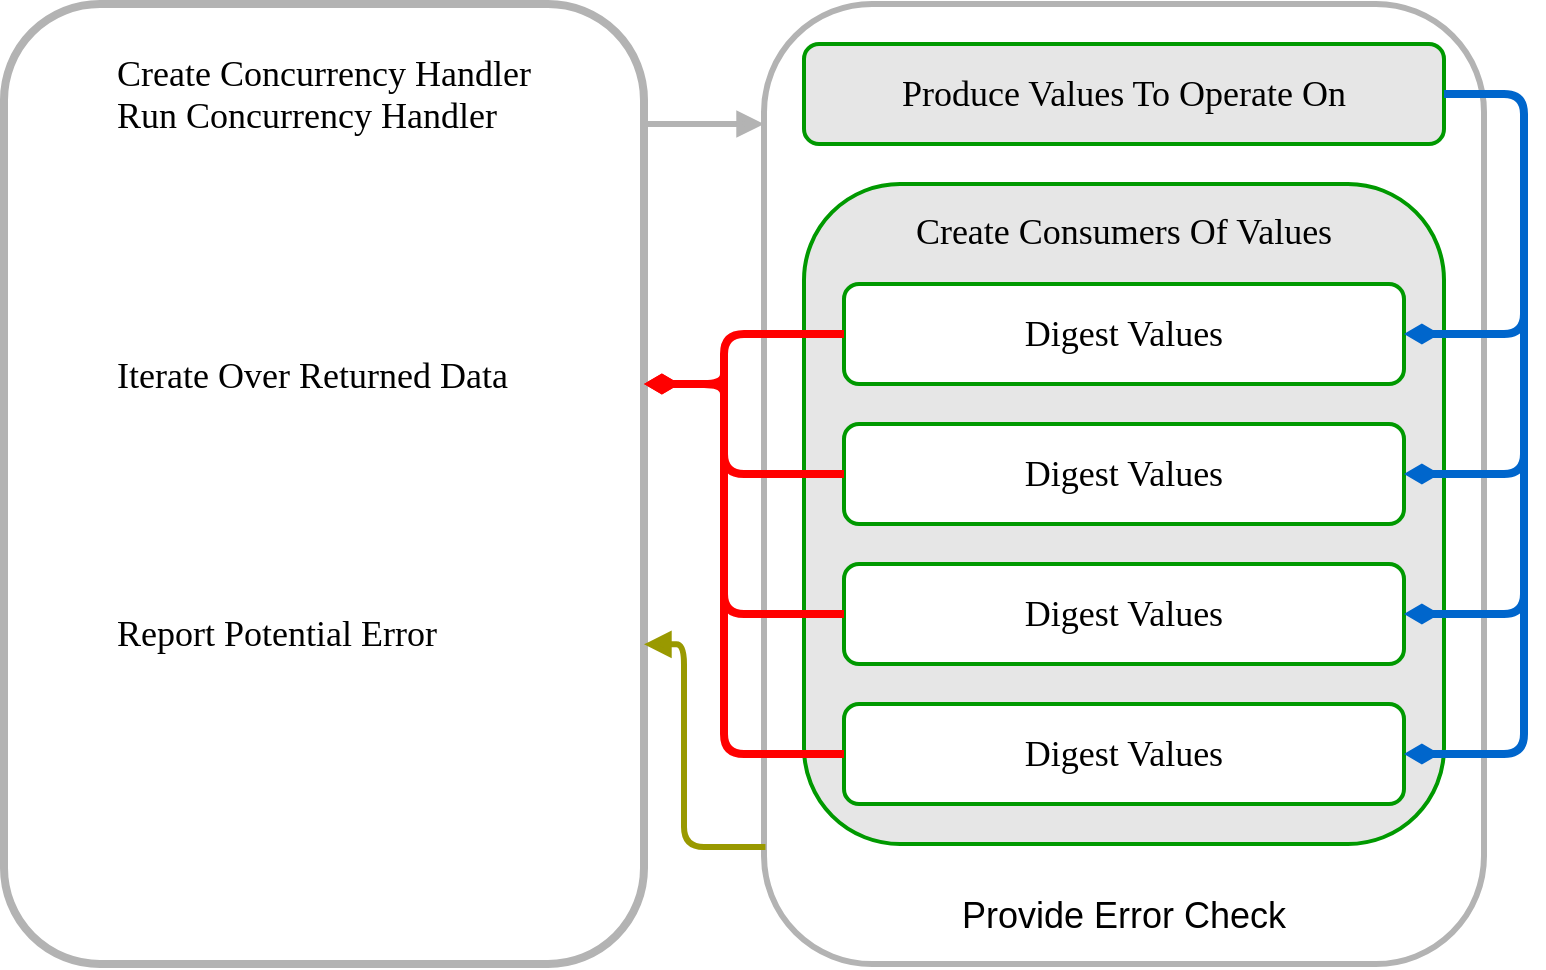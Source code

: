 <mxfile userAgent="Mozilla/5.0 (X11; Linux x86_64) AppleWebKit/537.36 (KHTML, like Gecko) Ubuntu Chromium/68.0.344.75 Chrome/68.0.344.75 Safari/537.36" version="9.0.2" editor="www.draw.io" type="google"><diagram id="d959d472-660a-bab8-fa2a-5cb1c1a65328" name="Page-1"><mxGraphModel dx="773" dy="1265" grid="1" gridSize="10" guides="1" tooltips="1" connect="1" arrows="1" fold="1" page="1" pageScale="1.5" pageWidth="960" pageHeight="800" math="0" shadow="0"><root><mxCell id="0" style=";html=1;"/><mxCell id="1" style=";html=1;" parent="0"/><mxCell id="537114e6a633546f-31" value="&lt;div style=&quot;text-align: left ; font-size: 18px&quot;&gt;&lt;br&gt;&lt;/div&gt;&lt;div style=&quot;text-align: left ; font-size: 18px&quot;&gt;&lt;br&gt;&lt;/div&gt;&lt;div style=&quot;text-align: left ; font-size: 18px&quot;&gt;&lt;br&gt;&lt;/div&gt;&lt;div style=&quot;text-align: left ; font-size: 18px&quot;&gt;&lt;br&gt;&lt;/div&gt;&lt;div style=&quot;text-align: left ; font-size: 18px&quot;&gt;&lt;br&gt;&lt;/div&gt;&lt;div style=&quot;text-align: left ; font-size: 18px&quot;&gt;&lt;br&gt;&lt;/div&gt;&lt;div style=&quot;text-align: left ; font-size: 18px&quot;&gt;&lt;br&gt;&lt;/div&gt;&lt;div style=&quot;text-align: left ; font-size: 18px&quot;&gt;&lt;br&gt;&lt;/div&gt;&lt;div style=&quot;text-align: left ; font-size: 18px&quot;&gt;&lt;br&gt;&lt;/div&gt;&lt;div style=&quot;text-align: left ; font-size: 18px&quot;&gt;&lt;br&gt;&lt;/div&gt;&lt;div style=&quot;text-align: left ; font-size: 18px&quot;&gt;&lt;br&gt;&lt;/div&gt;&lt;div style=&quot;text-align: left ; font-size: 18px&quot;&gt;&lt;br&gt;&lt;/div&gt;&lt;div style=&quot;text-align: left ; font-size: 18px&quot;&gt;&lt;br&gt;&lt;/div&gt;&lt;div style=&quot;text-align: left ; font-size: 18px&quot;&gt;&lt;br&gt;&lt;/div&gt;&lt;div style=&quot;text-align: left ; font-size: 18px&quot;&gt;&lt;br&gt;&lt;/div&gt;&lt;div style=&quot;text-align: left ; font-size: 18px&quot;&gt;&lt;br&gt;&lt;/div&gt;&lt;div style=&quot;text-align: left ; font-size: 18px&quot;&gt;&lt;br&gt;&lt;/div&gt;&lt;div style=&quot;text-align: left ; font-size: 18px&quot;&gt;&lt;br&gt;&lt;/div&gt;&lt;div style=&quot;text-align: left ; font-size: 18px&quot;&gt;&lt;br&gt;&lt;/div&gt;&lt;div style=&quot;text-align: left ; font-size: 18px&quot;&gt;&lt;br&gt;&lt;/div&gt;&lt;div style=&quot;text-align: left ; font-size: 18px&quot;&gt;&lt;span&gt;Provide Error Check&lt;/span&gt;&lt;br&gt;&lt;/div&gt;" style="rounded=1;whiteSpace=wrap;html=1;labelBackgroundColor=none;fillColor=#ffffff;strokeColor=#B3B3B3;glass=0;shadow=0;strokeWidth=3;perimeterSpacing=0;comic=0;gradientColor=none;gradientDirection=north;" vertex="1" parent="1"><mxGeometry x="420" y="80" width="360" height="480" as="geometry"/></mxCell><mxCell id="3" value="&lt;div style=&quot;text-align: left&quot;&gt;Produce Values To Operate On&lt;/div&gt;" style="rounded=1;fillColor=#E6E6E6;strokeColor=#009900;shadow=0;gradientColor=none;fontStyle=0;html=1;fontFamily=Lucida Console;fontSize=18;strokeWidth=2;whiteSpace=wrap;gradientDirection=south;" vertex="1" parent="1"><mxGeometry x="440" y="100" width="320" height="50" as="geometry"/></mxCell><mxCell id="6a6d49dab7758944-55" value="&lt;div style=&quot;text-align: left&quot;&gt;Create Concurrency Handler&lt;/div&gt;&lt;div style=&quot;text-align: left&quot;&gt;&lt;div&gt;&lt;div style=&quot;text-align: left&quot;&gt;Run Concurrency Handler&lt;/div&gt;&lt;/div&gt;&lt;div style=&quot;text-align: left&quot;&gt;&lt;br&gt;&lt;/div&gt;&lt;div style=&quot;text-align: left&quot;&gt;&lt;br&gt;&lt;/div&gt;&lt;div style=&quot;text-align: left&quot;&gt;&lt;br&gt;&lt;/div&gt;&lt;div style=&quot;text-align: left&quot;&gt;&lt;br&gt;&lt;/div&gt;&lt;div style=&quot;text-align: left&quot;&gt;&lt;br&gt;&lt;/div&gt;&lt;div style=&quot;text-align: left&quot;&gt;&lt;span&gt;Iterate Over Returned Data&lt;/span&gt;&lt;br&gt;&lt;/div&gt;&lt;div&gt;&lt;div style=&quot;text-align: left&quot;&gt;&lt;br&gt;&lt;/div&gt;&lt;div style=&quot;text-align: left&quot;&gt;&lt;br&gt;&lt;/div&gt;&lt;div style=&quot;text-align: left&quot;&gt;&lt;br&gt;&lt;/div&gt;&lt;div style=&quot;text-align: left&quot;&gt;&lt;br&gt;&lt;/div&gt;&lt;div style=&quot;text-align: left&quot;&gt;&lt;br&gt;&lt;/div&gt;&lt;div style=&quot;text-align: left&quot;&gt;&lt;span&gt;Report Potential Error&lt;/span&gt;&lt;br&gt;&lt;/div&gt;&lt;/div&gt;&lt;div style=&quot;text-align: left&quot;&gt;&lt;br&gt;&lt;/div&gt;&lt;div style=&quot;text-align: left&quot;&gt;&lt;span&gt;&lt;br&gt;&lt;/span&gt;&lt;/div&gt;&lt;div style=&quot;text-align: left&quot;&gt;&lt;span&gt;&lt;br&gt;&lt;/span&gt;&lt;/div&gt;&lt;div style=&quot;text-align: left&quot;&gt;&lt;span&gt;&lt;br&gt;&lt;/span&gt;&lt;/div&gt;&lt;div style=&quot;text-align: left&quot;&gt;&lt;span&gt;&lt;br&gt;&lt;/span&gt;&lt;/div&gt;&lt;div style=&quot;text-align: left&quot;&gt;&lt;br&gt;&lt;/div&gt;&lt;/div&gt;" style="rounded=1;fillColor=#ffffff;strokeColor=#B3B3B3;shadow=0;gradientColor=none;fontStyle=0;html=1;fontFamily=Lucida Console;fontSize=18;strokeWidth=4;align=center;whiteSpace=wrap;gradientDirection=west;" vertex="1" parent="1"><mxGeometry x="40" y="80" width="320" height="480" as="geometry"/></mxCell><mxCell id="6a6d49dab7758944-66" value="&lt;div style=&quot;text-align: left&quot;&gt;Create Consumers Of Values&lt;/div&gt;&lt;div style=&quot;text-align: left&quot;&gt;&lt;br&gt;&lt;/div&gt;&lt;div style=&quot;text-align: left&quot;&gt;&lt;br&gt;&lt;/div&gt;&lt;div style=&quot;text-align: left&quot;&gt;&lt;br&gt;&lt;/div&gt;&lt;div style=&quot;text-align: left&quot;&gt;&lt;br&gt;&lt;/div&gt;&lt;div style=&quot;text-align: left&quot;&gt;&lt;br&gt;&lt;/div&gt;&lt;div style=&quot;text-align: left&quot;&gt;&lt;br&gt;&lt;/div&gt;&lt;div style=&quot;text-align: left&quot;&gt;&lt;br&gt;&lt;/div&gt;&lt;div style=&quot;text-align: left&quot;&gt;&lt;br&gt;&lt;/div&gt;&lt;div style=&quot;text-align: left&quot;&gt;&lt;br&gt;&lt;/div&gt;&lt;div style=&quot;text-align: left&quot;&gt;&lt;br&gt;&lt;/div&gt;&lt;div style=&quot;text-align: left&quot;&gt;&lt;br&gt;&lt;/div&gt;&lt;div style=&quot;text-align: left&quot;&gt;&lt;br&gt;&lt;/div&gt;&lt;div style=&quot;text-align: left&quot;&gt;&lt;br&gt;&lt;/div&gt;" style="rounded=1;fillColor=#E6E6E6;strokeColor=#009900;shadow=0;gradientColor=none;fontStyle=0;html=1;fontFamily=Lucida Console;fontSize=18;strokeWidth=2;whiteSpace=wrap;gradientDirection=south;" vertex="1" parent="1"><mxGeometry x="440" y="170" width="320" height="330" as="geometry"/></mxCell><mxCell id="6a6d49dab7758944-68" value="&lt;div style=&quot;text-align: left&quot;&gt;Digest Values&lt;/div&gt;" style="rounded=1;fillColor=#FFFFFF;strokeColor=#009900;shadow=0;gradientColor=none;fontStyle=0;html=1;fontFamily=Lucida Console;fontSize=18;strokeWidth=2;whiteSpace=wrap;" vertex="1" parent="1"><mxGeometry x="460" y="220" width="280" height="50" as="geometry"/></mxCell><mxCell id="6a6d49dab7758944-69" value="&lt;div style=&quot;text-align: left&quot;&gt;Digest Values&lt;br&gt;&lt;/div&gt;" style="rounded=1;fillColor=#FFFFFF;strokeColor=#009900;shadow=0;gradientColor=none;fontStyle=0;html=1;fontFamily=Lucida Console;fontSize=18;strokeWidth=2;whiteSpace=wrap;" vertex="1" parent="1"><mxGeometry x="460" y="290" width="280" height="50" as="geometry"/></mxCell><mxCell id="6a6d49dab7758944-70" value="&lt;div style=&quot;text-align: left&quot;&gt;Digest Values&lt;br&gt;&lt;/div&gt;" style="rounded=1;fillColor=#FFFFFF;strokeColor=#009900;shadow=0;gradientColor=none;fontStyle=0;html=1;fontFamily=Lucida Console;fontSize=18;strokeWidth=2;whiteSpace=wrap;" vertex="1" parent="1"><mxGeometry x="460" y="360" width="280" height="50" as="geometry"/></mxCell><mxCell id="6a6d49dab7758944-71" value="&lt;div style=&quot;text-align: left&quot;&gt;Digest Values&lt;br&gt;&lt;/div&gt;" style="rounded=1;fillColor=#FFFFFF;strokeColor=#009900;shadow=0;gradientColor=none;fontStyle=0;html=1;fontFamily=Lucida Console;fontSize=18;strokeWidth=2;whiteSpace=wrap;" vertex="1" parent="1"><mxGeometry x="460" y="430" width="280" height="50" as="geometry"/></mxCell><mxCell id="6a6d49dab7758944-81" value="" style="edgeStyle=elbowEdgeStyle;strokeWidth=4;endArrow=none;endFill=0;fontStyle=0;html=1;fontFamily=Lucida Console;fontSize=18;elbow=vertical;strokeColor=#FF0000;comic=0;exitX=0;exitY=0.5;" edge="1" parent="1" source="6a6d49dab7758944-68"><mxGeometry x="-730" y="50" width="100" height="100" as="geometry"><mxPoint x="450" y="245" as="sourcePoint"/><mxPoint x="400" y="290" as="targetPoint"/><Array as="points"><mxPoint x="440" y="245"/><mxPoint x="660" y="420"/><mxPoint x="460" y="420"/></Array></mxGeometry></mxCell><mxCell id="6a6d49dab7758944-83" value="" style="edgeStyle=elbowEdgeStyle;strokeWidth=4;endArrow=none;endFill=0;fontStyle=0;html=1;fontFamily=Lucida Console;fontSize=18;elbow=vertical;strokeColor=#FF0000;exitX=0;exitY=0.5;" edge="1" parent="1" source="6a6d49dab7758944-69"><mxGeometry x="-730" y="290" width="100" height="100" as="geometry"><mxPoint x="440" y="315" as="sourcePoint"/><mxPoint x="400" y="280" as="targetPoint"/><Array as="points"><mxPoint x="430" y="315"/><mxPoint x="480" y="500"/></Array></mxGeometry></mxCell><mxCell id="6a6d49dab7758944-84" value="" style="edgeStyle=elbowEdgeStyle;strokeWidth=4;endArrow=none;endFill=0;fontStyle=0;html=1;fontFamily=Lucida Console;fontSize=18;elbow=vertical;strokeColor=#FF0000;exitX=0;exitY=0.5;" edge="1" parent="1" source="6a6d49dab7758944-70"><mxGeometry x="-730" y="410" width="100" height="100" as="geometry"><mxPoint x="660" y="640" as="sourcePoint"/><mxPoint x="400" y="280" as="targetPoint"/><Array as="points"><mxPoint x="440" y="385"/><mxPoint x="380" y="660"/></Array></mxGeometry></mxCell><mxCell id="6a6d49dab7758944-85" value="" style="edgeStyle=elbowEdgeStyle;strokeWidth=4;endArrow=diamondThin;endFill=1;fontStyle=0;html=1;fontFamily=Lucida Console;fontSize=18;strokeColor=#FF0000;" edge="1" parent="1" target="6a6d49dab7758944-55"><mxGeometry x="-750" y="370" width="100" height="100" as="geometry"><mxPoint x="400" y="260" as="sourcePoint"/><mxPoint x="363" y="300" as="targetPoint"/><Array as="points"><mxPoint x="400" y="270"/><mxPoint x="380" y="273"/><mxPoint x="400" y="270"/><mxPoint x="360" y="470"/></Array></mxGeometry></mxCell><mxCell id="6a6d49dab7758944-87" value="" style="edgeStyle=elbowEdgeStyle;strokeWidth=4;endArrow=diamondThin;endFill=1;fontStyle=0;html=1;fontFamily=Lucida Console;fontSize=18;elbow=vertical;strokeColor=#0066CC;entryX=1;entryY=0.5;shadow=0;comic=0;exitX=1;exitY=0.5;" edge="1" parent="1" source="3" target="6a6d49dab7758944-68"><mxGeometry x="-390" y="-270" width="100" height="100" as="geometry"><mxPoint x="780" y="200" as="sourcePoint"/><mxPoint x="720" y="370" as="targetPoint"/><Array as="points"><mxPoint x="800" y="190"/><mxPoint x="730" y="350"/></Array></mxGeometry></mxCell><mxCell id="6a6d49dab7758944-88" value="" style="edgeStyle=elbowEdgeStyle;strokeWidth=4;endArrow=diamondThin;endFill=1;fontStyle=0;html=1;fontFamily=Lucida Console;fontSize=18;elbow=vertical;strokeColor=#0066CC;entryX=1;entryY=0.5;" edge="1" parent="1" target="6a6d49dab7758944-69"><mxGeometry x="-390" y="-150" width="100" height="100" as="geometry"><mxPoint x="800" y="200" as="sourcePoint"/><mxPoint x="720" y="490" as="targetPoint"/><Array as="points"><mxPoint x="780" y="315"/><mxPoint x="720" y="440"/><mxPoint x="800" y="470"/></Array></mxGeometry></mxCell><mxCell id="6a6d49dab7758944-90" value="" style="edgeStyle=elbowEdgeStyle;strokeWidth=4;endArrow=diamondThin;endFill=1;fontStyle=0;html=1;fontFamily=Lucida Console;fontSize=18;elbow=vertical;strokeColor=#0066CC;entryX=1;entryY=0.5;" edge="1" parent="1" target="6a6d49dab7758944-70"><mxGeometry x="-390" y="-30" width="100" height="100" as="geometry"><mxPoint x="800" y="200" as="sourcePoint"/><mxPoint x="720" y="610" as="targetPoint"/><Array as="points"><mxPoint x="770" y="385"/></Array></mxGeometry></mxCell><mxCell id="6a6d49dab7758944-91" value="" style="edgeStyle=elbowEdgeStyle;strokeWidth=4;endArrow=diamondThin;endFill=1;fontStyle=0;html=1;fontFamily=Lucida Console;fontSize=18;elbow=vertical;strokeColor=#0066CC;entryX=1;entryY=0.5;" edge="1" parent="1" target="6a6d49dab7758944-71"><mxGeometry x="-390" y="90" width="100" height="100" as="geometry"><mxPoint x="800" y="200" as="sourcePoint"/><mxPoint x="720" y="730" as="targetPoint"/><Array as="points"><mxPoint x="770" y="455"/><mxPoint x="800" y="710"/></Array></mxGeometry></mxCell><mxCell id="1f439dedcf19d64f-29" value="" style="edgeStyle=elbowEdgeStyle;strokeWidth=4;endArrow=none;endFill=0;fontStyle=0;html=1;fontFamily=Lucida Console;fontSize=18;elbow=vertical;strokeColor=#FF0000;exitX=0;exitY=0.5;" edge="1" parent="1" source="6a6d49dab7758944-71"><mxGeometry x="-730" y="510" width="100" height="100" as="geometry"><mxPoint x="660" y="770" as="sourcePoint"/><mxPoint x="400" y="280" as="targetPoint"/><Array as="points"><mxPoint x="410" y="455"/><mxPoint x="480" y="680"/><mxPoint x="440" y="780"/><mxPoint x="380" y="760"/></Array></mxGeometry></mxCell><mxCell id="537114e6a633546f-34" value="" style="edgeStyle=elbowEdgeStyle;elbow=vertical;strokeWidth=3;endArrow=block;endFill=1;fontStyle=0;html=1;fontFamily=Lucida Console;fontSize=18;strokeColor=#B3B3B3;startArrow=none;startFill=0;" edge="1" parent="1" source="6a6d49dab7758944-55" target="537114e6a633546f-31"><mxGeometry x="140" y="20" width="100" height="100" as="geometry"><mxPoint x="320" y="170" as="sourcePoint"/><mxPoint x="440" y="190" as="targetPoint"/><Array as="points"><mxPoint x="390" y="140"/><mxPoint x="390" y="170"/><mxPoint x="400" y="140"/></Array></mxGeometry></mxCell><mxCell id="5ec24c174f242d6f-6" value="" style="edgeStyle=elbowEdgeStyle;strokeWidth=4;endArrow=diamondThin;endFill=1;fontStyle=0;html=1;fontFamily=Lucida Console;fontSize=18;strokeColor=#FF0000;" edge="1" parent="1"><mxGeometry x="-750" y="370" width="100" height="100" as="geometry"><mxPoint x="400" y="280" as="sourcePoint"/><mxPoint x="360" y="270" as="targetPoint"/><Array as="points"><mxPoint x="400" y="270"/><mxPoint x="380" y="273"/><mxPoint x="400" y="270"/><mxPoint x="360" y="470"/></Array></mxGeometry></mxCell><mxCell id="5ec24c174f242d6f-8" value="" style="edgeStyle=elbowEdgeStyle;strokeWidth=3;endArrow=block;endFill=1;fontStyle=0;html=1;fontFamily=Lucida Console;fontSize=18;strokeColor=#999900;startArrow=none;startFill=0;entryX=1;entryY=0.667;entryPerimeter=0;exitX=0.002;exitY=0.878;exitPerimeter=0;" edge="1" parent="1" source="537114e6a633546f-31" target="6a6d49dab7758944-55"><mxGeometry x="140" y="379.5" width="100" height="100" as="geometry"><mxPoint x="420" y="499.5" as="sourcePoint"/><mxPoint x="380" y="430" as="targetPoint"/><Array as="points"><mxPoint x="380" y="503"/><mxPoint x="380" y="450"/></Array></mxGeometry></mxCell></root></mxGraphModel></diagram></mxfile>
